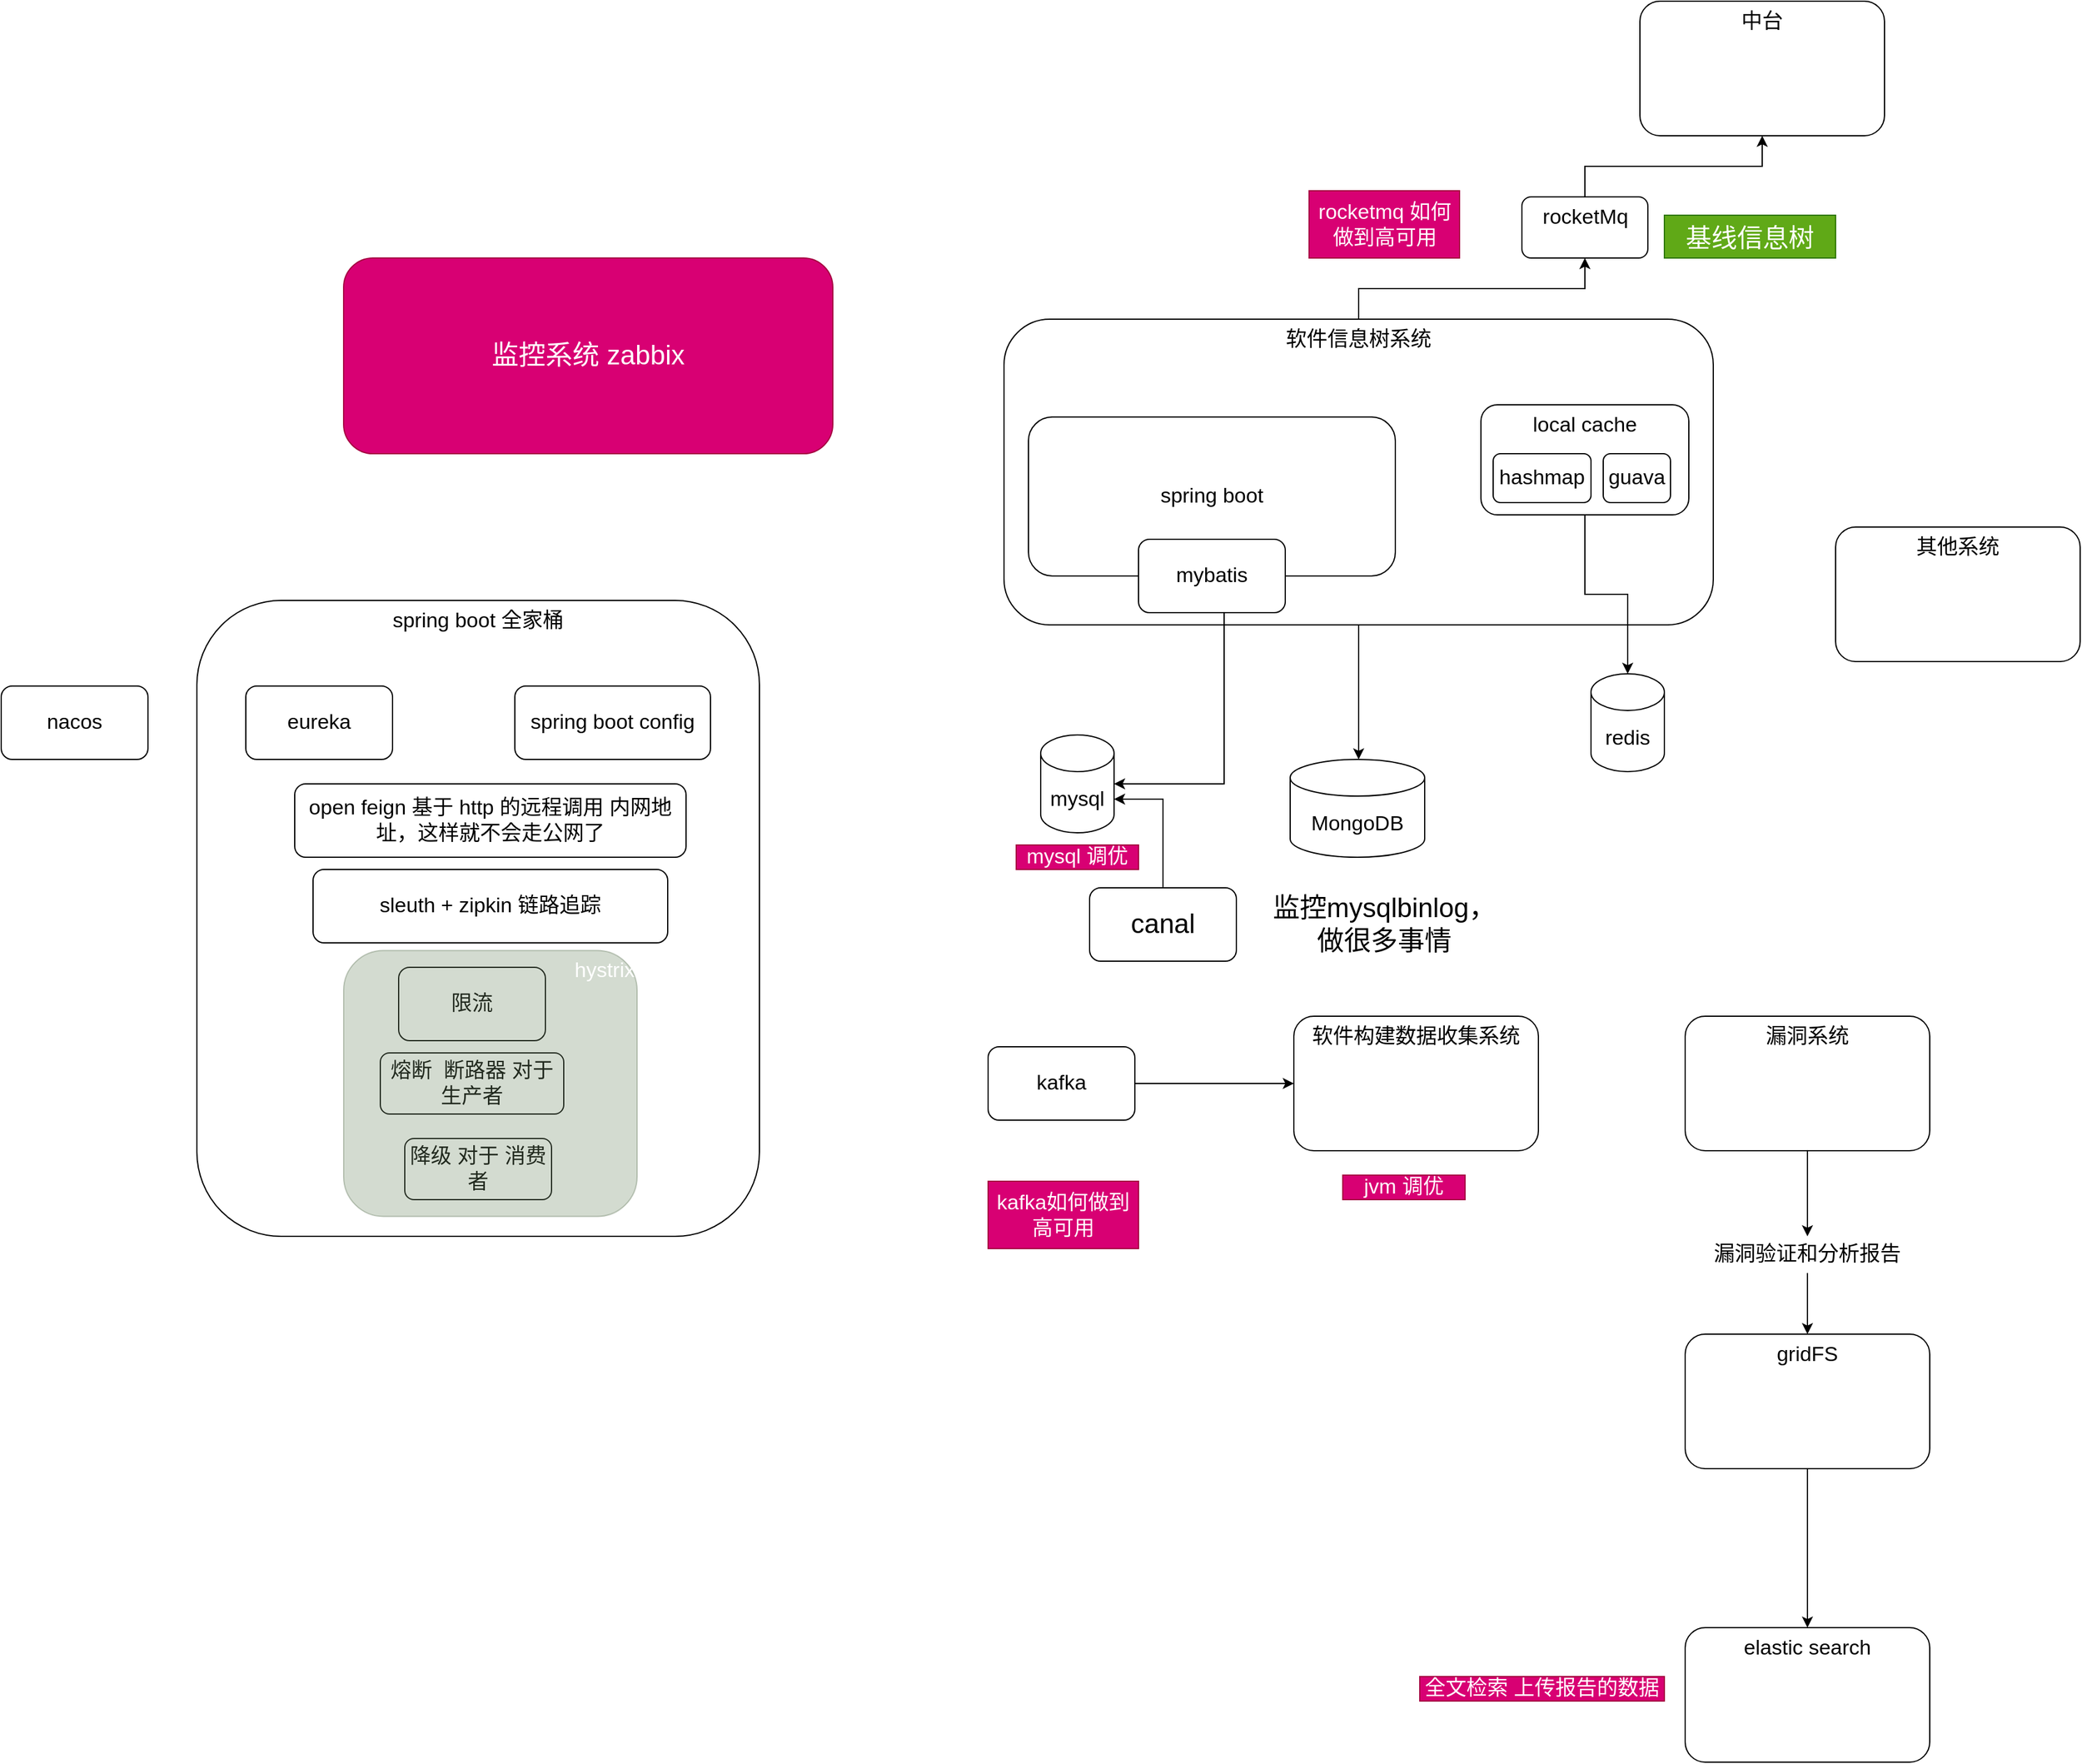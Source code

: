<mxfile version="13.10.0" type="embed">
    <diagram id="N8jkDLk7Amj-sibJUGd5" name="Page-1">
        <mxGraphModel dx="1817" dy="1744" grid="1" gridSize="10" guides="1" tooltips="1" connect="1" arrows="1" fold="1" page="1" pageScale="1" pageWidth="827" pageHeight="1169" math="0" shadow="0">
            <root>
                <mxCell id="0"/>
                <mxCell id="1" parent="0"/>
                <mxCell id="31" style="edgeStyle=orthogonalEdgeStyle;rounded=0;orthogonalLoop=1;jettySize=auto;html=1;fontSize=17;" parent="1" source="2" edge="1">
                    <mxGeometry relative="1" as="geometry">
                        <mxPoint x="360" y="220" as="targetPoint"/>
                    </mxGeometry>
                </mxCell>
                <mxCell id="50" style="edgeStyle=orthogonalEdgeStyle;rounded=0;orthogonalLoop=1;jettySize=auto;html=1;" parent="1" source="51" target="49" edge="1">
                    <mxGeometry relative="1" as="geometry"/>
                </mxCell>
                <mxCell id="2" value="软件信息树系统" style="rounded=1;whiteSpace=wrap;html=1;verticalAlign=top;fontSize=17;" parent="1" vertex="1">
                    <mxGeometry x="70" y="-140" width="580" height="250" as="geometry"/>
                </mxCell>
                <mxCell id="3" value="spring boot" style="rounded=1;whiteSpace=wrap;html=1;fontSize=17;" parent="1" vertex="1">
                    <mxGeometry x="90" y="-60" width="300" height="130" as="geometry"/>
                </mxCell>
                <mxCell id="33" style="edgeStyle=orthogonalEdgeStyle;rounded=0;orthogonalLoop=1;jettySize=auto;html=1;entryX=0.5;entryY=0;entryDx=0;entryDy=0;entryPerimeter=0;fontSize=17;" parent="1" source="4" target="13" edge="1">
                    <mxGeometry relative="1" as="geometry"/>
                </mxCell>
                <mxCell id="4" value="local cache" style="rounded=1;whiteSpace=wrap;html=1;fontSize=17;verticalAlign=top;" parent="1" vertex="1">
                    <mxGeometry x="460" y="-70" width="170" height="90" as="geometry"/>
                </mxCell>
                <mxCell id="5" value="hashmap" style="rounded=1;whiteSpace=wrap;html=1;fontSize=17;" parent="1" vertex="1">
                    <mxGeometry x="470" y="-30" width="80" height="40" as="geometry"/>
                </mxCell>
                <mxCell id="6" value="guava" style="rounded=1;whiteSpace=wrap;html=1;fontSize=17;" parent="1" vertex="1">
                    <mxGeometry x="560" y="-30" width="55" height="40" as="geometry"/>
                </mxCell>
                <mxCell id="20" style="edgeStyle=orthogonalEdgeStyle;rounded=0;orthogonalLoop=1;jettySize=auto;html=1;fontSize=17;" parent="1" source="7" target="9" edge="1">
                    <mxGeometry relative="1" as="geometry">
                        <Array as="points">
                            <mxPoint x="250" y="240"/>
                        </Array>
                    </mxGeometry>
                </mxCell>
                <mxCell id="7" value="mybatis" style="rounded=1;whiteSpace=wrap;html=1;fontSize=17;" parent="1" vertex="1">
                    <mxGeometry x="180" y="40" width="120" height="60" as="geometry"/>
                </mxCell>
                <mxCell id="9" value="mysql" style="shape=cylinder3;whiteSpace=wrap;html=1;boundedLbl=1;backgroundOutline=1;size=15;rounded=1;fontSize=17;" parent="1" vertex="1">
                    <mxGeometry x="100" y="200" width="60" height="80" as="geometry"/>
                </mxCell>
                <mxCell id="10" value="MongoDB" style="shape=cylinder3;whiteSpace=wrap;html=1;boundedLbl=1;backgroundOutline=1;size=15;rounded=1;fontSize=17;" parent="1" vertex="1">
                    <mxGeometry x="304" y="220" width="110" height="80" as="geometry"/>
                </mxCell>
                <mxCell id="13" value="redis" style="shape=cylinder3;whiteSpace=wrap;html=1;boundedLbl=1;backgroundOutline=1;size=15;rounded=1;fontSize=17;" parent="1" vertex="1">
                    <mxGeometry x="550" y="150" width="60" height="80" as="geometry"/>
                </mxCell>
                <mxCell id="23" style="edgeStyle=orthogonalEdgeStyle;rounded=0;orthogonalLoop=1;jettySize=auto;html=1;fontSize=17;" parent="1" source="14" target="15" edge="1">
                    <mxGeometry relative="1" as="geometry"/>
                </mxCell>
                <mxCell id="14" value="kafka" style="rounded=1;whiteSpace=wrap;html=1;fontSize=17;" parent="1" vertex="1">
                    <mxGeometry x="57" y="455" width="120" height="60" as="geometry"/>
                </mxCell>
                <mxCell id="15" value="软件构建数据收集系统" style="rounded=1;whiteSpace=wrap;html=1;verticalAlign=top;fontSize=17;" parent="1" vertex="1">
                    <mxGeometry x="307" y="430" width="200" height="110" as="geometry"/>
                </mxCell>
                <mxCell id="56" style="edgeStyle=orthogonalEdgeStyle;rounded=0;orthogonalLoop=1;jettySize=auto;html=1;" parent="1" source="57" target="55" edge="1">
                    <mxGeometry relative="1" as="geometry"/>
                </mxCell>
                <mxCell id="16" value="漏洞系统" style="rounded=1;whiteSpace=wrap;html=1;verticalAlign=top;fontSize=17;" parent="1" vertex="1">
                    <mxGeometry x="627" y="430" width="200" height="110" as="geometry"/>
                </mxCell>
                <mxCell id="17" value="其他系统" style="rounded=1;whiteSpace=wrap;html=1;verticalAlign=top;fontSize=17;" parent="1" vertex="1">
                    <mxGeometry x="750" y="30" width="200" height="110" as="geometry"/>
                </mxCell>
                <mxCell id="25" value="mysql 调优" style="text;html=1;strokeColor=#A50040;fillColor=#d80073;align=center;verticalAlign=middle;whiteSpace=wrap;rounded=0;fontSize=17;fontColor=#ffffff;" parent="1" vertex="1">
                    <mxGeometry x="80" y="290" width="100" height="20" as="geometry"/>
                </mxCell>
                <mxCell id="26" value="jvm 调优" style="text;html=1;strokeColor=#A50040;fillColor=#d80073;align=center;verticalAlign=middle;whiteSpace=wrap;rounded=0;fontSize=17;fontColor=#ffffff;" parent="1" vertex="1">
                    <mxGeometry x="347" y="560" width="100" height="20" as="geometry"/>
                </mxCell>
                <mxCell id="34" value="spring boot 全家桶" style="rounded=1;whiteSpace=wrap;html=1;fontSize=17;verticalAlign=top;" parent="1" vertex="1">
                    <mxGeometry x="-590" y="90" width="460" height="520" as="geometry"/>
                </mxCell>
                <mxCell id="35" value="eureka" style="rounded=1;whiteSpace=wrap;html=1;fontSize=17;" parent="1" vertex="1">
                    <mxGeometry x="-550" y="160" width="120" height="60" as="geometry"/>
                </mxCell>
                <mxCell id="36" value="spring boot config" style="rounded=1;whiteSpace=wrap;html=1;fontSize=17;" parent="1" vertex="1">
                    <mxGeometry x="-330" y="160" width="160" height="60" as="geometry"/>
                </mxCell>
                <mxCell id="38" value="nacos" style="rounded=1;whiteSpace=wrap;html=1;fontSize=17;" parent="1" vertex="1">
                    <mxGeometry x="-750" y="160" width="120" height="60" as="geometry"/>
                </mxCell>
                <mxCell id="39" value="open feign 基于 http 的远程调用 内网地址，这样就不会走公网了" style="rounded=1;whiteSpace=wrap;html=1;fontSize=17;" parent="1" vertex="1">
                    <mxGeometry x="-510" y="240" width="320" height="60" as="geometry"/>
                </mxCell>
                <mxCell id="41" value="sleuth + zipkin 链路追踪" style="rounded=1;whiteSpace=wrap;html=1;fontSize=17;" parent="1" vertex="1">
                    <mxGeometry x="-495" y="310" width="290" height="60" as="geometry"/>
                </mxCell>
                <mxCell id="42" value="熔断&amp;nbsp; 断路器 对于生产者" style="rounded=1;whiteSpace=wrap;html=1;fontSize=17;" parent="1" vertex="1">
                    <mxGeometry x="-440" y="460" width="150" height="50" as="geometry"/>
                </mxCell>
                <mxCell id="43" value="降级 对于 消费者" style="rounded=1;whiteSpace=wrap;html=1;fontSize=17;" parent="1" vertex="1">
                    <mxGeometry x="-420" y="530" width="120" height="50" as="geometry"/>
                </mxCell>
                <mxCell id="44" value="限流" style="rounded=1;whiteSpace=wrap;html=1;fontSize=17;" parent="1" vertex="1">
                    <mxGeometry x="-425" y="390" width="120" height="60" as="geometry"/>
                </mxCell>
                <mxCell id="45" value="监控系统 zabbix" style="rounded=1;whiteSpace=wrap;html=1;fillColor=#d80073;strokeColor=#A50040;fontColor=#ffffff;fontSize=22;" parent="1" vertex="1">
                    <mxGeometry x="-470" y="-190" width="400" height="160" as="geometry"/>
                </mxCell>
                <mxCell id="47" style="edgeStyle=orthogonalEdgeStyle;rounded=0;orthogonalLoop=1;jettySize=auto;html=1;entryX=1;entryY=0;entryDx=0;entryDy=52.5;entryPerimeter=0;fontSize=22;" parent="1" source="46" target="9" edge="1">
                    <mxGeometry relative="1" as="geometry"/>
                </mxCell>
                <mxCell id="46" value="canal" style="rounded=1;whiteSpace=wrap;html=1;fontSize=22;" parent="1" vertex="1">
                    <mxGeometry x="140" y="325" width="120" height="60" as="geometry"/>
                </mxCell>
                <mxCell id="48" value="监控mysqlbinlog，做很多事情" style="text;html=1;strokeColor=none;fillColor=none;align=center;verticalAlign=middle;whiteSpace=wrap;rounded=0;fontSize=22;" parent="1" vertex="1">
                    <mxGeometry x="281" y="345" width="200" height="20" as="geometry"/>
                </mxCell>
                <mxCell id="49" value="中台" style="rounded=1;whiteSpace=wrap;html=1;verticalAlign=top;fontSize=17;" parent="1" vertex="1">
                    <mxGeometry x="590" y="-400" width="200" height="110" as="geometry"/>
                </mxCell>
                <mxCell id="51" value="rocketMq" style="rounded=1;whiteSpace=wrap;html=1;verticalAlign=top;fontSize=17;" parent="1" vertex="1">
                    <mxGeometry x="493.5" y="-240" width="103" height="50" as="geometry"/>
                </mxCell>
                <mxCell id="52" style="edgeStyle=orthogonalEdgeStyle;rounded=0;orthogonalLoop=1;jettySize=auto;html=1;" parent="1" source="2" target="51" edge="1">
                    <mxGeometry relative="1" as="geometry">
                        <mxPoint x="360" y="-140" as="sourcePoint"/>
                        <mxPoint x="690" y="-290" as="targetPoint"/>
                    </mxGeometry>
                </mxCell>
                <mxCell id="53" value="基线信息树" style="text;html=1;strokeColor=#2D7600;fillColor=#60a917;align=center;verticalAlign=middle;whiteSpace=wrap;rounded=0;fontColor=#ffffff;fontSize=21;" parent="1" vertex="1">
                    <mxGeometry x="610" y="-225" width="140" height="35" as="geometry"/>
                </mxCell>
                <mxCell id="62" style="edgeStyle=orthogonalEdgeStyle;rounded=0;orthogonalLoop=1;jettySize=auto;html=1;entryX=0.5;entryY=0;entryDx=0;entryDy=0;fontSize=17;" parent="1" source="55" target="61" edge="1">
                    <mxGeometry relative="1" as="geometry"/>
                </mxCell>
                <mxCell id="55" value="gridFS" style="rounded=1;whiteSpace=wrap;html=1;verticalAlign=top;fontSize=17;" parent="1" vertex="1">
                    <mxGeometry x="627" y="690" width="200" height="110" as="geometry"/>
                </mxCell>
                <mxCell id="57" value="漏洞验证和分析报告&lt;br style=&quot;font-size: 17px;&quot;&gt;" style="text;html=1;strokeColor=none;fillColor=none;align=center;verticalAlign=middle;whiteSpace=wrap;rounded=0;fontSize=17;" parent="1" vertex="1">
                    <mxGeometry x="647" y="610" width="160" height="30" as="geometry"/>
                </mxCell>
                <mxCell id="58" style="edgeStyle=orthogonalEdgeStyle;rounded=0;orthogonalLoop=1;jettySize=auto;html=1;" parent="1" source="16" target="57" edge="1">
                    <mxGeometry relative="1" as="geometry">
                        <mxPoint x="727" y="540" as="sourcePoint"/>
                        <mxPoint x="727" y="660" as="targetPoint"/>
                    </mxGeometry>
                </mxCell>
                <mxCell id="59" value="kafka如何做到高可用" style="text;html=1;strokeColor=#A50040;fillColor=#d80073;align=center;verticalAlign=middle;whiteSpace=wrap;rounded=0;fontSize=17;fontColor=#ffffff;" parent="1" vertex="1">
                    <mxGeometry x="57" y="565" width="123" height="55" as="geometry"/>
                </mxCell>
                <mxCell id="60" value="rocketmq 如何做到高可用" style="text;html=1;strokeColor=#A50040;fillColor=#d80073;align=center;verticalAlign=middle;whiteSpace=wrap;rounded=0;fontSize=17;fontColor=#ffffff;" parent="1" vertex="1">
                    <mxGeometry x="319.5" y="-245" width="123" height="55" as="geometry"/>
                </mxCell>
                <mxCell id="61" value="elastic search" style="rounded=1;whiteSpace=wrap;html=1;verticalAlign=top;fontSize=17;" parent="1" vertex="1">
                    <mxGeometry x="627" y="930" width="200" height="110" as="geometry"/>
                </mxCell>
                <mxCell id="63" value="全文检索 上传报告的数据" style="text;html=1;strokeColor=#A50040;fillColor=#d80073;align=center;verticalAlign=middle;whiteSpace=wrap;rounded=0;fontSize=17;fontColor=#ffffff;" parent="1" vertex="1">
                    <mxGeometry x="410" y="970" width="200" height="20" as="geometry"/>
                </mxCell>
                <mxCell id="64" value="hystrix" style="rounded=1;whiteSpace=wrap;html=1;fontSize=17;fillColor=#6d8764;strokeColor=#3A5431;fontColor=#ffffff;opacity=30;verticalAlign=top;align=right;" vertex="1" parent="1">
                    <mxGeometry x="-470" y="376.25" width="240" height="217.5" as="geometry"/>
                </mxCell>
            </root>
        </mxGraphModel>
    </diagram>
</mxfile>
